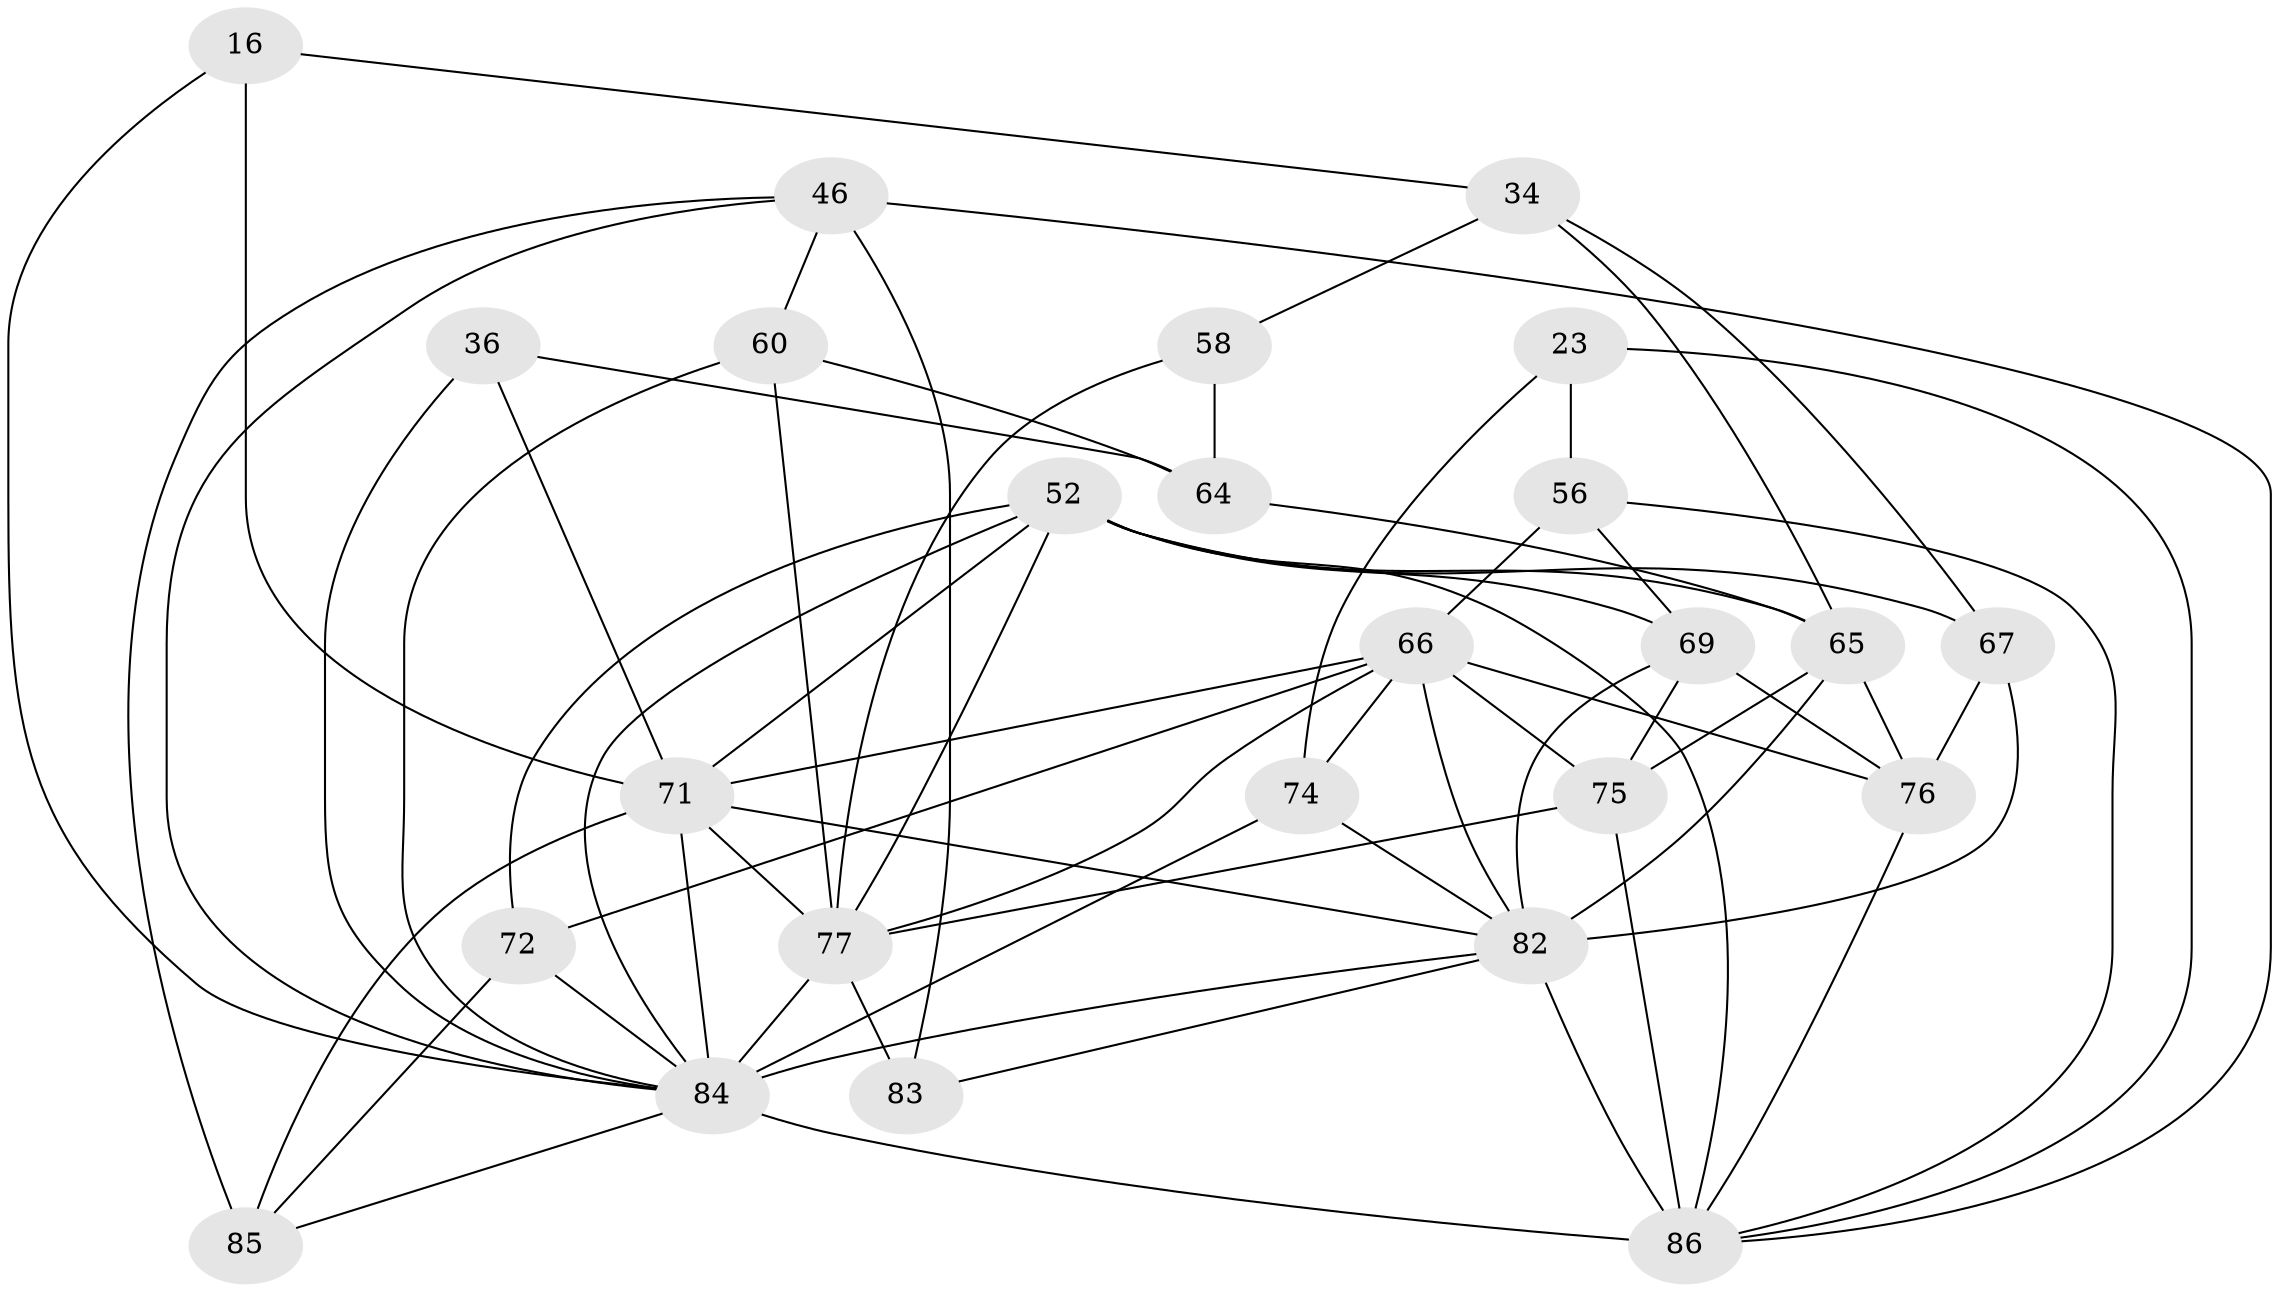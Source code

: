 // original degree distribution, {4: 1.0}
// Generated by graph-tools (version 1.1) at 2025/03/03/04/25 22:03:05]
// undirected, 25 vertices, 67 edges
graph export_dot {
graph [start="1"]
  node [color=gray90,style=filled];
  16;
  23;
  34;
  36;
  46 [super="+27"];
  52 [super="+35+33+38"];
  56 [super="+17"];
  58;
  60 [super="+28"];
  64 [super="+11"];
  65 [super="+9+57"];
  66 [super="+20+49+24"];
  67 [super="+63"];
  69 [super="+44"];
  71 [super="+50+68"];
  72;
  74 [super="+40"];
  75 [super="+7+47"];
  76 [super="+53"];
  77 [super="+45+54+73"];
  82 [super="+22+61+41+29+79"];
  83 [super="+31"];
  84 [super="+80+81+62"];
  85 [super="+59"];
  86 [super="+78+51"];
  16 -- 34;
  16 -- 71 [weight=2];
  16 -- 84;
  23 -- 56 [weight=2];
  23 -- 74;
  23 -- 86;
  34 -- 67;
  34 -- 58;
  34 -- 65;
  36 -- 64;
  36 -- 84;
  36 -- 71 [weight=2];
  46 -- 83;
  46 -- 84;
  46 -- 86 [weight=2];
  46 -- 60;
  46 -- 85;
  52 -- 77 [weight=2];
  52 -- 65;
  52 -- 69 [weight=2];
  52 -- 71 [weight=3];
  52 -- 72;
  52 -- 67;
  52 -- 86 [weight=4];
  52 -- 84 [weight=2];
  56 -- 69;
  56 -- 66 [weight=2];
  56 -- 86;
  58 -- 64 [weight=2];
  58 -- 77;
  60 -- 64 [weight=2];
  60 -- 77 [weight=2];
  60 -- 84;
  64 -- 65;
  65 -- 76 [weight=2];
  65 -- 75 [weight=2];
  65 -- 82 [weight=3];
  66 -- 77 [weight=3];
  66 -- 75;
  66 -- 71;
  66 -- 72;
  66 -- 74 [weight=2];
  66 -- 82 [weight=3];
  66 -- 76;
  67 -- 82 [weight=3];
  67 -- 76;
  69 -- 75;
  69 -- 76;
  69 -- 82;
  71 -- 85 [weight=3];
  71 -- 77 [weight=2];
  71 -- 82;
  71 -- 84 [weight=2];
  72 -- 85;
  72 -- 84;
  74 -- 82;
  74 -- 84 [weight=2];
  75 -- 77;
  75 -- 86 [weight=3];
  76 -- 86;
  77 -- 83 [weight=3];
  77 -- 84 [weight=4];
  82 -- 83 [weight=2];
  82 -- 86 [weight=5];
  82 -- 84;
  84 -- 85;
  84 -- 86;
}
